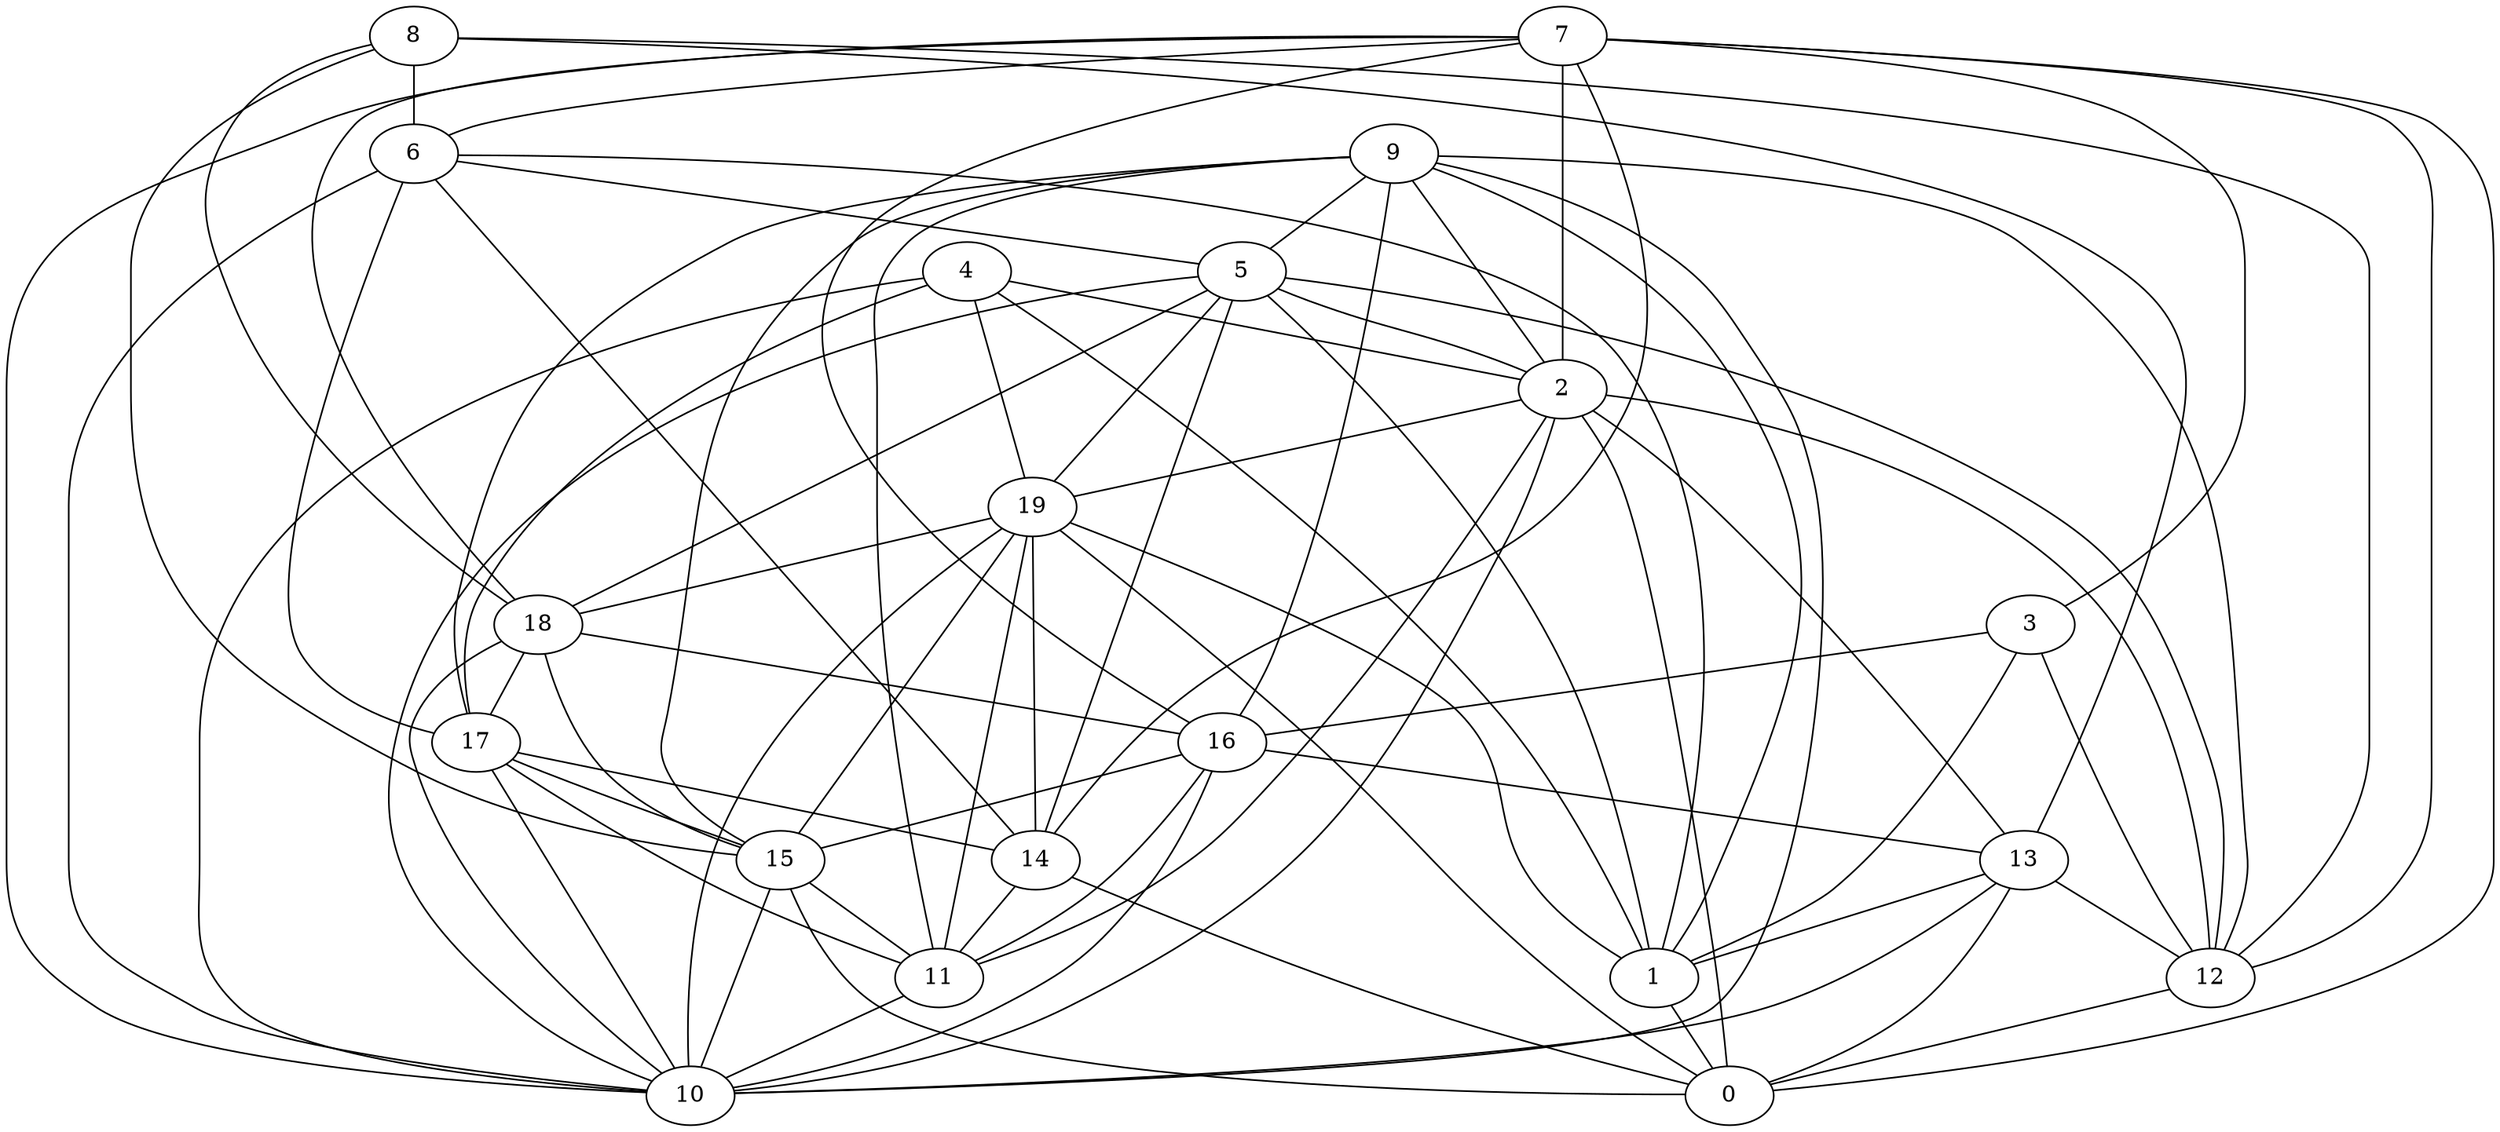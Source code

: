 digraph GG_graph {

subgraph G_graph {
edge [color = black]
"4" -> "10" [dir = none]
"4" -> "2" [dir = none]
"2" -> "0" [dir = none]
"2" -> "11" [dir = none]
"2" -> "12" [dir = none]
"8" -> "12" [dir = none]
"8" -> "15" [dir = none]
"8" -> "13" [dir = none]
"5" -> "1" [dir = none]
"5" -> "12" [dir = none]
"5" -> "10" [dir = none]
"5" -> "14" [dir = none]
"3" -> "16" [dir = none]
"3" -> "12" [dir = none]
"16" -> "15" [dir = none]
"16" -> "10" [dir = none]
"17" -> "10" [dir = none]
"7" -> "2" [dir = none]
"7" -> "10" [dir = none]
"7" -> "12" [dir = none]
"7" -> "6" [dir = none]
"7" -> "16" [dir = none]
"14" -> "11" [dir = none]
"13" -> "10" [dir = none]
"15" -> "0" [dir = none]
"15" -> "11" [dir = none]
"18" -> "15" [dir = none]
"11" -> "10" [dir = none]
"6" -> "1" [dir = none]
"19" -> "14" [dir = none]
"19" -> "10" [dir = none]
"19" -> "18" [dir = none]
"19" -> "1" [dir = none]
"9" -> "5" [dir = none]
"9" -> "2" [dir = none]
"9" -> "17" [dir = none]
"9" -> "15" [dir = none]
"9" -> "10" [dir = none]
"5" -> "19" [dir = none]
"7" -> "3" [dir = none]
"17" -> "15" [dir = none]
"19" -> "15" [dir = none]
"13" -> "1" [dir = none]
"4" -> "17" [dir = none]
"6" -> "17" [dir = none]
"8" -> "6" [dir = none]
"9" -> "1" [dir = none]
"17" -> "11" [dir = none]
"18" -> "17" [dir = none]
"7" -> "18" [dir = none]
"18" -> "16" [dir = none]
"17" -> "14" [dir = none]
"2" -> "19" [dir = none]
"7" -> "14" [dir = none]
"6" -> "5" [dir = none]
"9" -> "12" [dir = none]
"9" -> "11" [dir = none]
"19" -> "0" [dir = none]
"13" -> "12" [dir = none]
"9" -> "16" [dir = none]
"18" -> "10" [dir = none]
"19" -> "11" [dir = none]
"3" -> "1" [dir = none]
"2" -> "13" [dir = none]
"4" -> "1" [dir = none]
"1" -> "0" [dir = none]
"5" -> "18" [dir = none]
"15" -> "10" [dir = none]
"8" -> "18" [dir = none]
"12" -> "0" [dir = none]
"16" -> "11" [dir = none]
"4" -> "19" [dir = none]
"14" -> "0" [dir = none]
"6" -> "10" [dir = none]
"16" -> "13" [dir = none]
"7" -> "0" [dir = none]
"6" -> "14" [dir = none]
"13" -> "0" [dir = none]
"5" -> "2" [dir = none]
"2" -> "10" [dir = none]
}

}
